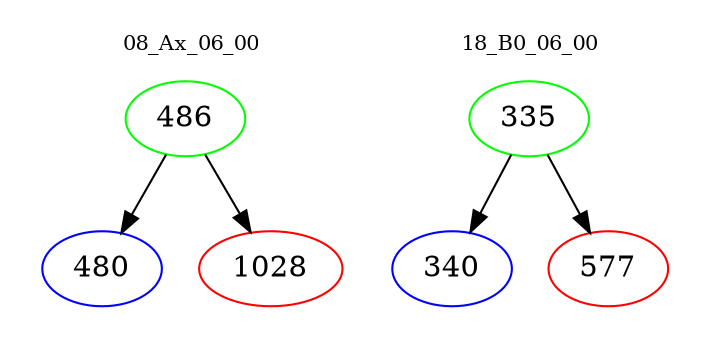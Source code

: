 digraph{
subgraph cluster_0 {
color = white
label = "08_Ax_06_00";
fontsize=10;
T0_486 [label="486", color="green"]
T0_486 -> T0_480 [color="black"]
T0_480 [label="480", color="blue"]
T0_486 -> T0_1028 [color="black"]
T0_1028 [label="1028", color="red"]
}
subgraph cluster_1 {
color = white
label = "18_B0_06_00";
fontsize=10;
T1_335 [label="335", color="green"]
T1_335 -> T1_340 [color="black"]
T1_340 [label="340", color="blue"]
T1_335 -> T1_577 [color="black"]
T1_577 [label="577", color="red"]
}
}
